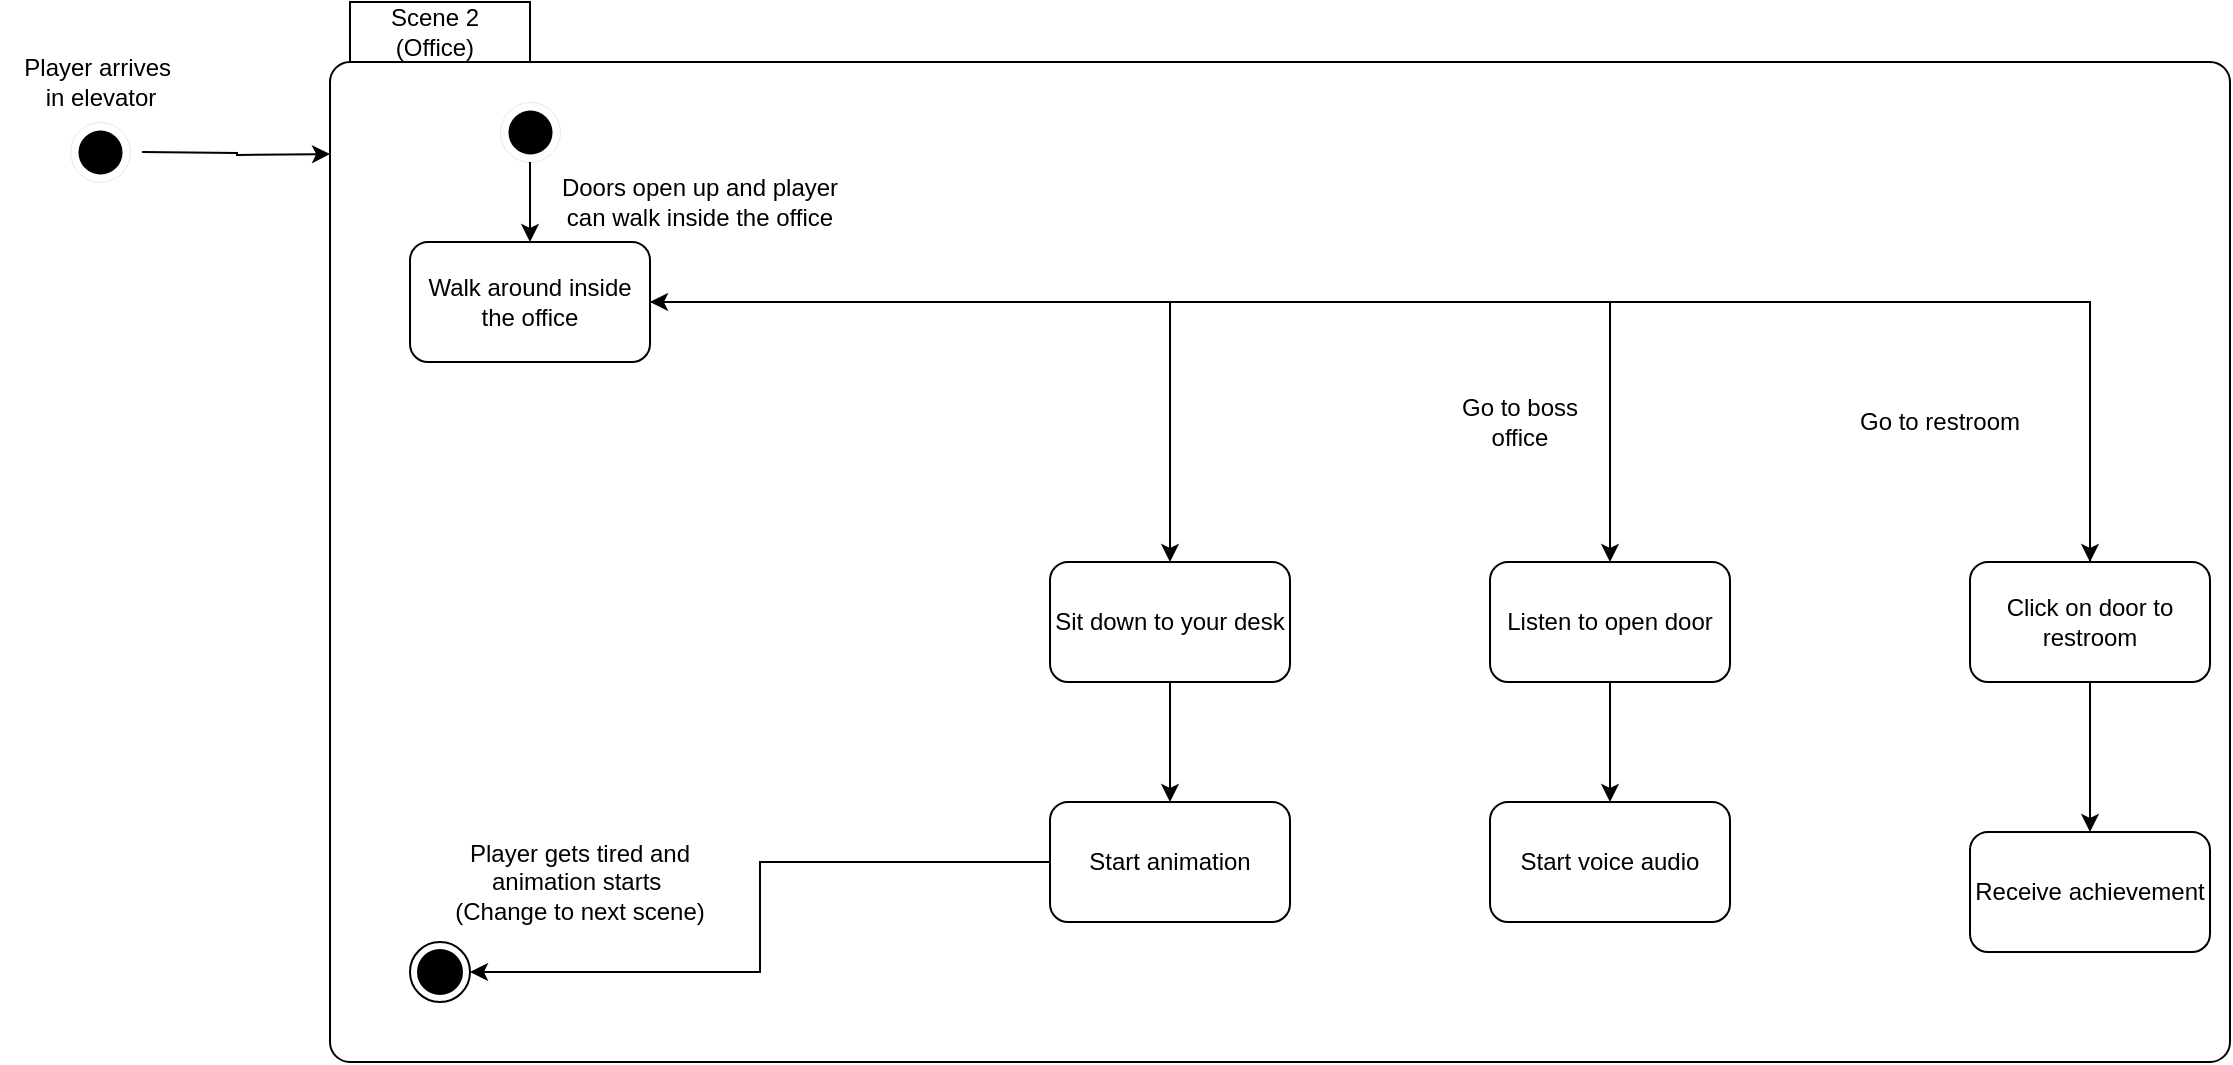 <mxfile version="24.4.8" type="device">
  <diagram name="Seite-1" id="4A2YwwTTmII6rBf1Q2FR">
    <mxGraphModel dx="1290" dy="691" grid="1" gridSize="10" guides="1" tooltips="1" connect="1" arrows="1" fold="1" page="1" pageScale="1" pageWidth="827" pageHeight="1169" math="0" shadow="0">
      <root>
        <mxCell id="0" />
        <mxCell id="1" parent="0" />
        <mxCell id="6ftq6j65stskF8XGJ8QF-1" value="" style="ellipse;html=1;shape=endState;fillColor=strokeColor;strokeWidth=0;" parent="1" vertex="1">
          <mxGeometry x="60" y="170" width="30" height="30" as="geometry" />
        </mxCell>
        <mxCell id="6ftq6j65stskF8XGJ8QF-2" value="&lt;div&gt;Player arrives&amp;nbsp;&lt;/div&gt;&lt;div&gt;in elevator&lt;/div&gt;" style="text;html=1;align=center;verticalAlign=middle;resizable=0;points=[];autosize=1;strokeColor=none;fillColor=none;" parent="1" vertex="1">
          <mxGeometry x="25" y="130" width="100" height="40" as="geometry" />
        </mxCell>
        <mxCell id="6ftq6j65stskF8XGJ8QF-3" value="Scene 2&lt;br&gt;&lt;div&gt;(Office)&lt;/div&gt;" style="shape=folder;align=center;verticalAlign=middle;fontStyle=0;tabWidth=100;tabHeight=30;tabPosition=left;html=1;boundedLbl=1;labelInHeader=1;rounded=1;absoluteArcSize=1;arcSize=10;whiteSpace=wrap;" parent="1" vertex="1">
          <mxGeometry x="190" y="110" width="950" height="530" as="geometry" />
        </mxCell>
        <mxCell id="6ftq6j65stskF8XGJ8QF-4" style="edgeStyle=orthogonalEdgeStyle;rounded=0;orthogonalLoop=1;jettySize=auto;html=1;" parent="1" edge="1">
          <mxGeometry relative="1" as="geometry">
            <mxPoint x="96.02" y="185.034" as="sourcePoint" />
            <mxPoint x="190" y="186" as="targetPoint" />
          </mxGeometry>
        </mxCell>
        <mxCell id="UIB05lLIntMKHFcyhaDu-1" value="" style="ellipse;html=1;shape=endState;fillColor=strokeColor;strokeWidth=0;" parent="1" vertex="1">
          <mxGeometry x="275" y="160" width="30" height="30" as="geometry" />
        </mxCell>
        <mxCell id="UIB05lLIntMKHFcyhaDu-11" style="edgeStyle=orthogonalEdgeStyle;rounded=0;orthogonalLoop=1;jettySize=auto;html=1;entryX=0.5;entryY=0;entryDx=0;entryDy=0;" parent="1" source="UIB05lLIntMKHFcyhaDu-2" edge="1" target="UIB05lLIntMKHFcyhaDu-14">
          <mxGeometry relative="1" as="geometry">
            <mxPoint x="480" y="390" as="targetPoint" />
          </mxGeometry>
        </mxCell>
        <mxCell id="UIB05lLIntMKHFcyhaDu-26" style="edgeStyle=orthogonalEdgeStyle;rounded=0;orthogonalLoop=1;jettySize=auto;html=1;" parent="1" source="UIB05lLIntMKHFcyhaDu-2" target="UIB05lLIntMKHFcyhaDu-25" edge="1">
          <mxGeometry relative="1" as="geometry" />
        </mxCell>
        <mxCell id="Lgm5uu-BYtN0YzGv8uxh-6" style="edgeStyle=orthogonalEdgeStyle;rounded=0;orthogonalLoop=1;jettySize=auto;html=1;" edge="1" parent="1" source="UIB05lLIntMKHFcyhaDu-2" target="Lgm5uu-BYtN0YzGv8uxh-5">
          <mxGeometry relative="1" as="geometry" />
        </mxCell>
        <mxCell id="UIB05lLIntMKHFcyhaDu-2" value="Walk around inside the office" style="rounded=1;whiteSpace=wrap;html=1;" parent="1" vertex="1">
          <mxGeometry x="230" y="230" width="120" height="60" as="geometry" />
        </mxCell>
        <mxCell id="UIB05lLIntMKHFcyhaDu-3" style="edgeStyle=orthogonalEdgeStyle;rounded=0;orthogonalLoop=1;jettySize=auto;html=1;exitX=0.5;exitY=1;exitDx=0;exitDy=0;" parent="1" source="UIB05lLIntMKHFcyhaDu-1" edge="1">
          <mxGeometry relative="1" as="geometry">
            <mxPoint x="290.0" y="210" as="sourcePoint" />
            <mxPoint x="290.0" y="230" as="targetPoint" />
          </mxGeometry>
        </mxCell>
        <mxCell id="UIB05lLIntMKHFcyhaDu-4" value="Doors open up and player can walk inside the office" style="text;html=1;align=center;verticalAlign=middle;whiteSpace=wrap;rounded=0;" parent="1" vertex="1">
          <mxGeometry x="300" y="190" width="150" height="40" as="geometry" />
        </mxCell>
        <mxCell id="UIB05lLIntMKHFcyhaDu-6" value="" style="ellipse;html=1;shape=endState;fillColor=strokeColor;" parent="1" vertex="1">
          <mxGeometry x="230" y="580" width="30" height="30" as="geometry" />
        </mxCell>
        <mxCell id="Lgm5uu-BYtN0YzGv8uxh-1" style="edgeStyle=orthogonalEdgeStyle;rounded=0;orthogonalLoop=1;jettySize=auto;html=1;" edge="1" parent="1" source="UIB05lLIntMKHFcyhaDu-14" target="UIB05lLIntMKHFcyhaDu-16">
          <mxGeometry relative="1" as="geometry" />
        </mxCell>
        <mxCell id="UIB05lLIntMKHFcyhaDu-14" value="Listen to open door" style="rounded=1;whiteSpace=wrap;html=1;" parent="1" vertex="1">
          <mxGeometry x="770" y="390" width="120" height="60" as="geometry" />
        </mxCell>
        <mxCell id="UIB05lLIntMKHFcyhaDu-16" value="Start voice audio" style="rounded=1;whiteSpace=wrap;html=1;" parent="1" vertex="1">
          <mxGeometry x="770" y="510" width="120" height="60" as="geometry" />
        </mxCell>
        <mxCell id="UIB05lLIntMKHFcyhaDu-31" style="edgeStyle=orthogonalEdgeStyle;rounded=0;orthogonalLoop=1;jettySize=auto;html=1;" parent="1" source="UIB05lLIntMKHFcyhaDu-25" target="UIB05lLIntMKHFcyhaDu-27" edge="1">
          <mxGeometry relative="1" as="geometry" />
        </mxCell>
        <mxCell id="UIB05lLIntMKHFcyhaDu-35" style="edgeStyle=orthogonalEdgeStyle;rounded=0;orthogonalLoop=1;jettySize=auto;html=1;entryX=1;entryY=0.5;entryDx=0;entryDy=0;" parent="1" source="UIB05lLIntMKHFcyhaDu-25" target="UIB05lLIntMKHFcyhaDu-2" edge="1">
          <mxGeometry relative="1" as="geometry">
            <Array as="points">
              <mxPoint x="1070" y="260" />
            </Array>
          </mxGeometry>
        </mxCell>
        <mxCell id="UIB05lLIntMKHFcyhaDu-25" value="Click on door to restroom" style="rounded=1;whiteSpace=wrap;html=1;" parent="1" vertex="1">
          <mxGeometry x="1010" y="390" width="120" height="60" as="geometry" />
        </mxCell>
        <mxCell id="UIB05lLIntMKHFcyhaDu-27" value="Receive achievement" style="rounded=1;whiteSpace=wrap;html=1;" parent="1" vertex="1">
          <mxGeometry x="1010" y="525" width="120" height="60" as="geometry" />
        </mxCell>
        <mxCell id="UIB05lLIntMKHFcyhaDu-28" value="Go to boss office" style="text;html=1;align=center;verticalAlign=middle;whiteSpace=wrap;rounded=0;" parent="1" vertex="1">
          <mxGeometry x="750" y="300" width="70" height="40" as="geometry" />
        </mxCell>
        <mxCell id="UIB05lLIntMKHFcyhaDu-29" value="Go to restroom" style="text;html=1;align=center;verticalAlign=middle;whiteSpace=wrap;rounded=0;" parent="1" vertex="1">
          <mxGeometry x="920" y="290" width="150" height="60" as="geometry" />
        </mxCell>
        <mxCell id="Lgm5uu-BYtN0YzGv8uxh-8" style="edgeStyle=orthogonalEdgeStyle;rounded=0;orthogonalLoop=1;jettySize=auto;html=1;" edge="1" parent="1" source="Lgm5uu-BYtN0YzGv8uxh-5" target="Lgm5uu-BYtN0YzGv8uxh-7">
          <mxGeometry relative="1" as="geometry" />
        </mxCell>
        <mxCell id="Lgm5uu-BYtN0YzGv8uxh-5" value="Sit down to your desk" style="rounded=1;whiteSpace=wrap;html=1;" vertex="1" parent="1">
          <mxGeometry x="550" y="390" width="120" height="60" as="geometry" />
        </mxCell>
        <mxCell id="Lgm5uu-BYtN0YzGv8uxh-9" style="edgeStyle=orthogonalEdgeStyle;rounded=0;orthogonalLoop=1;jettySize=auto;html=1;entryX=1;entryY=0.5;entryDx=0;entryDy=0;" edge="1" parent="1" source="Lgm5uu-BYtN0YzGv8uxh-7" target="UIB05lLIntMKHFcyhaDu-6">
          <mxGeometry relative="1" as="geometry" />
        </mxCell>
        <mxCell id="Lgm5uu-BYtN0YzGv8uxh-7" value="Start animation" style="rounded=1;whiteSpace=wrap;html=1;" vertex="1" parent="1">
          <mxGeometry x="550" y="510" width="120" height="60" as="geometry" />
        </mxCell>
        <mxCell id="Lgm5uu-BYtN0YzGv8uxh-10" value="&lt;div&gt;Player gets tired and animation starts&amp;nbsp;&lt;/div&gt;&lt;div&gt;(Change to next scene)&lt;/div&gt;" style="text;html=1;align=center;verticalAlign=middle;whiteSpace=wrap;rounded=0;" vertex="1" parent="1">
          <mxGeometry x="240" y="530" width="150" height="40" as="geometry" />
        </mxCell>
      </root>
    </mxGraphModel>
  </diagram>
</mxfile>
